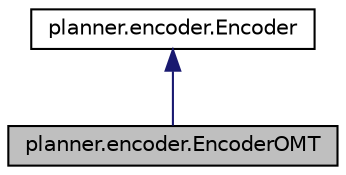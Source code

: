 digraph "planner.encoder.EncoderOMT"
{
  edge [fontname="Helvetica",fontsize="10",labelfontname="Helvetica",labelfontsize="10"];
  node [fontname="Helvetica",fontsize="10",shape=record];
  Node1 [label="planner.encoder.EncoderOMT",height=0.2,width=0.4,color="black", fillcolor="grey75", style="filled", fontcolor="black"];
  Node2 -> Node1 [dir="back",color="midnightblue",fontsize="10",style="solid",fontname="Helvetica"];
  Node2 [label="planner.encoder.Encoder",height=0.2,width=0.4,color="black", fillcolor="white", style="filled",URL="$classplanner_1_1encoder_1_1Encoder.html"];
}
